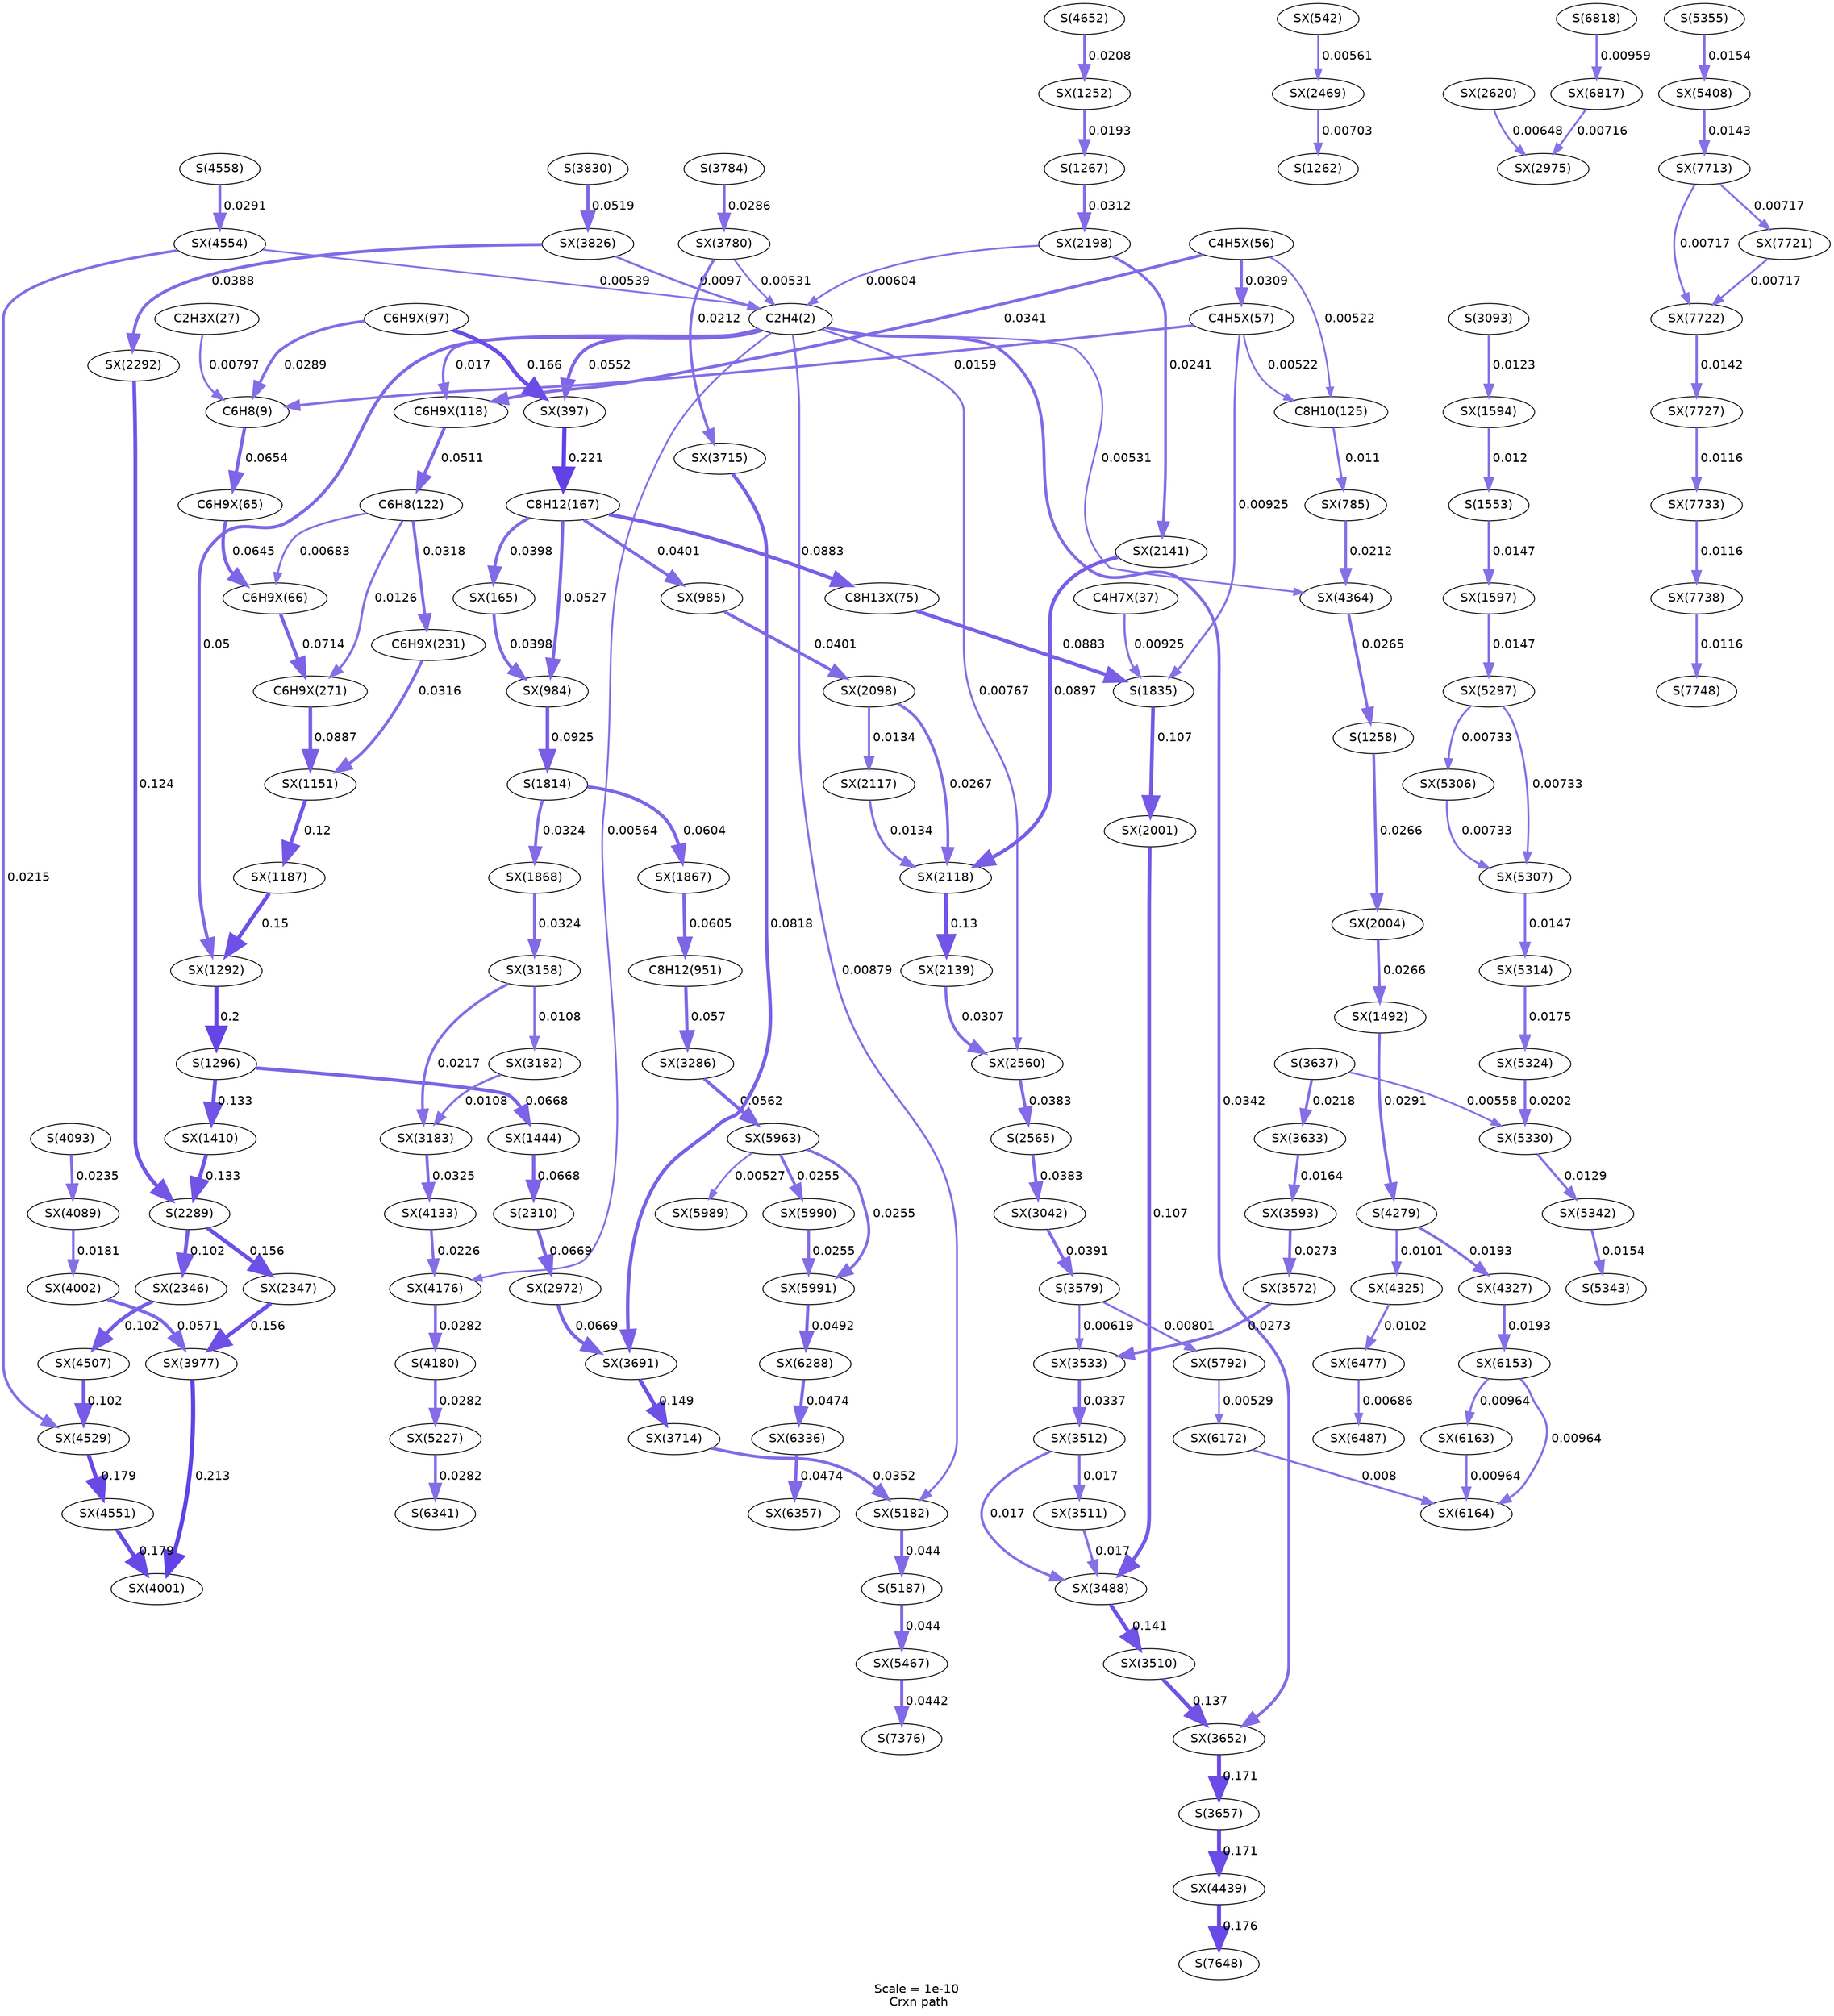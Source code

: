 digraph reaction_paths {
center=1;
s5 -> s85[fontname="Helvetica", style="setlinewidth(2.93)", arrowsize=1.46, color="0.7, 0.517, 0.9"
, label=" 0.017"];
s5 -> s98[fontname="Helvetica", style="setlinewidth(3.81)", arrowsize=1.91, color="0.7, 0.555, 0.9"
, label=" 0.0552"];
s5 -> s124[fontname="Helvetica", style="setlinewidth(3.74)", arrowsize=1.87, color="0.7, 0.55, 0.9"
, label=" 0.05"];
s5 -> s178[fontname="Helvetica", style="setlinewidth(2.32)", arrowsize=1.16, color="0.7, 0.508, 0.9"
, label=" 0.00767"];
s164 -> s5[fontname="Helvetica", style="setlinewidth(2.14)", arrowsize=1.07, color="0.7, 0.506, 0.9"
, label=" 0.00604"];
s221 -> s5[fontname="Helvetica", style="setlinewidth(2.5)", arrowsize=1.25, color="0.7, 0.51, 0.9"
, label=" 0.0097"];
s218 -> s5[fontname="Helvetica", style="setlinewidth(2.04)", arrowsize=1.02, color="0.7, 0.505, 0.9"
, label=" 0.00531"];
s5 -> s242[fontname="Helvetica", style="setlinewidth(2.05)", arrowsize=1.02, color="0.7, 0.505, 0.9"
, label=" 0.00531"];
s5 -> s211[fontname="Helvetica", style="setlinewidth(3.45)", arrowsize=1.73, color="0.7, 0.534, 0.9"
, label=" 0.0342"];
s5 -> s233[fontname="Helvetica", style="setlinewidth(2.09)", arrowsize=1.05, color="0.7, 0.506, 0.9"
, label=" 0.00564"];
s247 -> s5[fontname="Helvetica", style="setlinewidth(2.06)", arrowsize=1.03, color="0.7, 0.505, 0.9"
, label=" 0.00539"];
s5 -> s250[fontname="Helvetica", style="setlinewidth(2.43)", arrowsize=1.21, color="0.7, 0.509, 0.9"
, label=" 0.00879"];
s66 -> s9[fontname="Helvetica", style="setlinewidth(2.35)", arrowsize=1.18, color="0.7, 0.508, 0.9"
, label=" 0.00797"];
s78 -> s9[fontname="Helvetica", style="setlinewidth(2.88)", arrowsize=1.44, color="0.7, 0.516, 0.9"
, label=" 0.0159"];
s77 -> s78[fontname="Helvetica", style="setlinewidth(3.37)", arrowsize=1.69, color="0.7, 0.531, 0.9"
, label=" 0.0309"];
s78 -> s11[fontname="Helvetica", style="setlinewidth(2.03)", arrowsize=1.02, color="0.7, 0.505, 0.9"
, label=" 0.00522"];
s78 -> s28[fontname="Helvetica", style="setlinewidth(2.46)", arrowsize=1.23, color="0.7, 0.509, 0.9"
, label=" 0.00925"];
s9 -> s79[fontname="Helvetica", style="setlinewidth(3.94)", arrowsize=1.97, color="0.7, 0.565, 0.9"
, label=" 0.0654"];
s84 -> s9[fontname="Helvetica", style="setlinewidth(3.32)", arrowsize=1.66, color="0.7, 0.529, 0.9"
, label=" 0.0289"];
s77 -> s85[fontname="Helvetica", style="setlinewidth(3.45)", arrowsize=1.72, color="0.7, 0.534, 0.9"
, label=" 0.0341"];
s77 -> s11[fontname="Helvetica", style="setlinewidth(2.03)", arrowsize=1.02, color="0.7, 0.505, 0.9"
, label=" 0.00522"];
s85 -> s10[fontname="Helvetica", style="setlinewidth(3.75)", arrowsize=1.88, color="0.7, 0.551, 0.9"
, label=" 0.0511"];
s10 -> s94[fontname="Helvetica", style="setlinewidth(3.4)", arrowsize=1.7, color="0.7, 0.532, 0.9"
, label=" 0.0318"];
s10 -> s95[fontname="Helvetica", style="setlinewidth(2.7)", arrowsize=1.35, color="0.7, 0.513, 0.9"
, label=" 0.0126"];
s10 -> s80[fontname="Helvetica", style="setlinewidth(2.24)", arrowsize=1.12, color="0.7, 0.507, 0.9"
, label=" 0.00683"];
s79 -> s80[fontname="Helvetica", style="setlinewidth(3.93)", arrowsize=1.97, color="0.7, 0.565, 0.9"
, label=" 0.0645"];
s84 -> s98[fontname="Helvetica", style="setlinewidth(4.64)", arrowsize=2.32, color="0.7, 0.666, 0.9"
, label=" 0.166"];
s11 -> s108[fontname="Helvetica", style="setlinewidth(2.59)", arrowsize=1.3, color="0.7, 0.511, 0.9"
, label=" 0.011"];
s98 -> s14[fontname="Helvetica", style="setlinewidth(4.86)", arrowsize=2.43, color="0.7, 0.721, 0.9"
, label=" 0.221"];
s14 -> s91[fontname="Helvetica", style="setlinewidth(3.57)", arrowsize=1.78, color="0.7, 0.54, 0.9"
, label=" 0.0398"];
s14 -> s112[fontname="Helvetica", style="setlinewidth(3.78)", arrowsize=1.89, color="0.7, 0.553, 0.9"
, label=" 0.0527"];
s14 -> s82[fontname="Helvetica", style="setlinewidth(4.17)", arrowsize=2.08, color="0.7, 0.588, 0.9"
, label=" 0.0883"];
s14 -> s113[fontname="Helvetica", style="setlinewidth(3.57)", arrowsize=1.79, color="0.7, 0.54, 0.9"
, label=" 0.0401"];
s94 -> s117[fontname="Helvetica", style="setlinewidth(3.39)", arrowsize=1.7, color="0.7, 0.532, 0.9"
, label=" 0.0316"];
s95 -> s117[fontname="Helvetica", style="setlinewidth(4.17)", arrowsize=2.09, color="0.7, 0.589, 0.9"
, label=" 0.0887"];
s117 -> s120[fontname="Helvetica", style="setlinewidth(4.4)", arrowsize=2.2, color="0.7, 0.62, 0.9"
, label=" 0.12"];
s80 -> s95[fontname="Helvetica", style="setlinewidth(4.01)", arrowsize=2, color="0.7, 0.571, 0.9"
, label=" 0.0714"];
s120 -> s124[fontname="Helvetica", style="setlinewidth(4.57)", arrowsize=2.28, color="0.7, 0.65, 0.9"
, label=" 0.15"];
s124 -> s24[fontname="Helvetica", style="setlinewidth(4.78)", arrowsize=2.39, color="0.7, 0.7, 0.9"
, label=" 0.2"];
s24 -> s125[fontname="Helvetica", style="setlinewidth(4.48)", arrowsize=2.24, color="0.7, 0.633, 0.9"
, label=" 0.133"];
s24 -> s126[fontname="Helvetica", style="setlinewidth(3.96)", arrowsize=1.98, color="0.7, 0.567, 0.9"
, label=" 0.0668"];
s25 -> s137[fontname="Helvetica", style="setlinewidth(2.81)", arrowsize=1.41, color="0.7, 0.515, 0.9"
, label=" 0.0147"];
s134 -> s25[fontname="Helvetica", style="setlinewidth(2.66)", arrowsize=1.33, color="0.7, 0.512, 0.9"
, label=" 0.012"];
s91 -> s112[fontname="Helvetica", style="setlinewidth(3.57)", arrowsize=1.78, color="0.7, 0.54, 0.9"
, label=" 0.0398"];
s112 -> s27[fontname="Helvetica", style="setlinewidth(4.2)", arrowsize=2.1, color="0.7, 0.593, 0.9"
, label=" 0.0925"];
s27 -> s146[fontname="Helvetica", style="setlinewidth(3.41)", arrowsize=1.71, color="0.7, 0.532, 0.9"
, label=" 0.0324"];
s27 -> s145[fontname="Helvetica", style="setlinewidth(3.88)", arrowsize=1.94, color="0.7, 0.56, 0.9"
, label=" 0.0604"];
s82 -> s28[fontname="Helvetica", style="setlinewidth(4.17)", arrowsize=2.08, color="0.7, 0.588, 0.9"
, label=" 0.0883"];
s28 -> s152[fontname="Helvetica", style="setlinewidth(4.32)", arrowsize=2.16, color="0.7, 0.607, 0.9"
, label=" 0.107"];
s74 -> s28[fontname="Helvetica", style="setlinewidth(2.46)", arrowsize=1.23, color="0.7, 0.509, 0.9"
, label=" 0.00925"];
s113 -> s156[fontname="Helvetica", style="setlinewidth(3.57)", arrowsize=1.79, color="0.7, 0.54, 0.9"
, label=" 0.0401"];
s156 -> s159[fontname="Helvetica", style="setlinewidth(3.27)", arrowsize=1.63, color="0.7, 0.527, 0.9"
, label=" 0.0267"];
s156 -> s158[fontname="Helvetica", style="setlinewidth(2.74)", arrowsize=1.37, color="0.7, 0.513, 0.9"
, label=" 0.0134"];
s158 -> s159[fontname="Helvetica", style="setlinewidth(2.74)", arrowsize=1.37, color="0.7, 0.513, 0.9"
, label=" 0.0134"];
s162 -> s159[fontname="Helvetica", style="setlinewidth(4.18)", arrowsize=2.09, color="0.7, 0.59, 0.9"
, label=" 0.0897"];
s159 -> s160[fontname="Helvetica", style="setlinewidth(4.46)", arrowsize=2.23, color="0.7, 0.63, 0.9"
, label=" 0.13"];
s164 -> s162[fontname="Helvetica", style="setlinewidth(3.19)", arrowsize=1.59, color="0.7, 0.524, 0.9"
, label=" 0.0241"];
s125 -> s30[fontname="Helvetica", style="setlinewidth(4.48)", arrowsize=2.24, color="0.7, 0.633, 0.9"
, label=" 0.133"];
s165 -> s30[fontname="Helvetica", style="setlinewidth(4.42)", arrowsize=2.21, color="0.7, 0.624, 0.9"
, label=" 0.124"];
s30 -> s167[fontname="Helvetica", style="setlinewidth(4.6)", arrowsize=2.3, color="0.7, 0.656, 0.9"
, label=" 0.156"];
s30 -> s166[fontname="Helvetica", style="setlinewidth(4.27)", arrowsize=2.14, color="0.7, 0.602, 0.9"
, label=" 0.102"];
s103 -> s174[fontname="Helvetica", style="setlinewidth(2.09)", arrowsize=1.04, color="0.7, 0.506, 0.9"
, label=" 0.00561"];
s160 -> s178[fontname="Helvetica", style="setlinewidth(3.37)", arrowsize=1.68, color="0.7, 0.531, 0.9"
, label=" 0.0307"];
s174 -> s22[fontname="Helvetica", style="setlinewidth(2.26)", arrowsize=1.13, color="0.7, 0.507, 0.9"
, label=" 0.00703"];
s126 -> s31[fontname="Helvetica", style="setlinewidth(3.96)", arrowsize=1.98, color="0.7, 0.567, 0.9"
, label=" 0.0668"];
s31 -> s182[fontname="Helvetica", style="setlinewidth(3.96)", arrowsize=1.98, color="0.7, 0.567, 0.9"
, label=" 0.0669"];
s178 -> s32[fontname="Helvetica", style="setlinewidth(3.54)", arrowsize=1.77, color="0.7, 0.538, 0.9"
, label=" 0.0383"];
s32 -> s187[fontname="Helvetica", style="setlinewidth(3.54)", arrowsize=1.77, color="0.7, 0.538, 0.9"
, label=" 0.0383"];
s23 -> s164[fontname="Helvetica", style="setlinewidth(3.38)", arrowsize=1.69, color="0.7, 0.531, 0.9"
, label=" 0.0312"];
s121 -> s23[fontname="Helvetica", style="setlinewidth(3.02)", arrowsize=1.51, color="0.7, 0.519, 0.9"
, label=" 0.0193"];
s146 -> s190[fontname="Helvetica", style="setlinewidth(3.41)", arrowsize=1.7, color="0.7, 0.532, 0.9"
, label=" 0.0324"];
s190 -> s193[fontname="Helvetica", style="setlinewidth(3.11)", arrowsize=1.55, color="0.7, 0.522, 0.9"
, label=" 0.0217"];
s190 -> s192[fontname="Helvetica", style="setlinewidth(2.58)", arrowsize=1.29, color="0.7, 0.511, 0.9"
, label=" 0.0108"];
s145 -> s20[fontname="Helvetica", style="setlinewidth(3.88)", arrowsize=1.94, color="0.7, 0.561, 0.9"
, label=" 0.0605"];
s20 -> s198[fontname="Helvetica", style="setlinewidth(3.84)", arrowsize=1.92, color="0.7, 0.557, 0.9"
, label=" 0.057"];
s152 -> s202[fontname="Helvetica", style="setlinewidth(4.32)", arrowsize=2.16, color="0.7, 0.607, 0.9"
, label=" 0.107"];
s205 -> s202[fontname="Helvetica", style="setlinewidth(2.92)", arrowsize=1.46, color="0.7, 0.517, 0.9"
, label=" 0.017"];
s204 -> s202[fontname="Helvetica", style="setlinewidth(2.92)", arrowsize=1.46, color="0.7, 0.517, 0.9"
, label=" 0.017"];
s202 -> s203[fontname="Helvetica", style="setlinewidth(4.52)", arrowsize=2.26, color="0.7, 0.641, 0.9"
, label=" 0.141"];
s205 -> s204[fontname="Helvetica", style="setlinewidth(2.92)", arrowsize=1.46, color="0.7, 0.517, 0.9"
, label=" 0.017"];
s206 -> s205[fontname="Helvetica", style="setlinewidth(3.44)", arrowsize=1.72, color="0.7, 0.534, 0.9"
, label=" 0.0337"];
s208 -> s206[fontname="Helvetica", style="setlinewidth(3.28)", arrowsize=1.64, color="0.7, 0.527, 0.9"
, label=" 0.0273"];
s35 -> s206[fontname="Helvetica", style="setlinewidth(2.16)", arrowsize=1.08, color="0.7, 0.506, 0.9"
, label=" 0.00619"];
s209 -> s208[fontname="Helvetica", style="setlinewidth(3.28)", arrowsize=1.64, color="0.7, 0.527, 0.9"
, label=" 0.0273"];
s210 -> s209[fontname="Helvetica", style="setlinewidth(2.9)", arrowsize=1.45, color="0.7, 0.516, 0.9"
, label=" 0.0164"];
s203 -> s211[fontname="Helvetica", style="setlinewidth(4.5)", arrowsize=2.25, color="0.7, 0.637, 0.9"
, label=" 0.137"];
s182 -> s212[fontname="Helvetica", style="setlinewidth(3.96)", arrowsize=1.98, color="0.7, 0.567, 0.9"
, label=" 0.0669"];
s214 -> s212[fontname="Helvetica", style="setlinewidth(4.11)", arrowsize=2.06, color="0.7, 0.582, 0.9"
, label=" 0.0818"];
s212 -> s213[fontname="Helvetica", style="setlinewidth(4.56)", arrowsize=2.28, color="0.7, 0.649, 0.9"
, label=" 0.149"];
s218 -> s214[fontname="Helvetica", style="setlinewidth(3.09)", arrowsize=1.55, color="0.7, 0.521, 0.9"
, label=" 0.0212"];
s221 -> s165[fontname="Helvetica", style="setlinewidth(3.55)", arrowsize=1.77, color="0.7, 0.539, 0.9"
, label=" 0.0388"];
s40 -> s221[fontname="Helvetica", style="setlinewidth(3.77)", arrowsize=1.88, color="0.7, 0.552, 0.9"
, label=" 0.0519"];
s167 -> s223[fontname="Helvetica", style="setlinewidth(4.6)", arrowsize=2.3, color="0.7, 0.656, 0.9"
, label=" 0.156"];
s225 -> s223[fontname="Helvetica", style="setlinewidth(3.84)", arrowsize=1.92, color="0.7, 0.557, 0.9"
, label=" 0.0571"];
s223 -> s224[fontname="Helvetica", style="setlinewidth(4.83)", arrowsize=2.42, color="0.7, 0.713, 0.9"
, label=" 0.213"];
s230 -> s225[fontname="Helvetica", style="setlinewidth(2.97)", arrowsize=1.49, color="0.7, 0.518, 0.9"
, label=" 0.0181"];
s192 -> s193[fontname="Helvetica", style="setlinewidth(2.58)", arrowsize=1.29, color="0.7, 0.511, 0.9"
, label=" 0.0108"];
s193 -> s231[fontname="Helvetica", style="setlinewidth(3.41)", arrowsize=1.71, color="0.7, 0.532, 0.9"
, label=" 0.0325"];
s231 -> s233[fontname="Helvetica", style="setlinewidth(3.14)", arrowsize=1.57, color="0.7, 0.523, 0.9"
, label=" 0.0226"];
s41 -> s230[fontname="Helvetica", style="setlinewidth(3.17)", arrowsize=1.58, color="0.7, 0.523, 0.9"
, label=" 0.0235"];
s39 -> s218[fontname="Helvetica", style="setlinewidth(3.32)", arrowsize=1.66, color="0.7, 0.529, 0.9"
, label=" 0.0286"];
s128 -> s43[fontname="Helvetica", style="setlinewidth(3.33)", arrowsize=1.66, color="0.7, 0.529, 0.9"
, label=" 0.0291"];
s155 -> s128[fontname="Helvetica", style="setlinewidth(3.26)", arrowsize=1.63, color="0.7, 0.527, 0.9"
, label=" 0.0266"];
s43 -> s239[fontname="Helvetica", style="setlinewidth(3.02)", arrowsize=1.51, color="0.7, 0.519, 0.9"
, label=" 0.0193"];
s43 -> s237[fontname="Helvetica", style="setlinewidth(2.53)", arrowsize=1.26, color="0.7, 0.51, 0.9"
, label=" 0.0101"];
s108 -> s242[fontname="Helvetica", style="setlinewidth(3.09)", arrowsize=1.55, color="0.7, 0.521, 0.9"
, label=" 0.0212"];
s242 -> s21[fontname="Helvetica", style="setlinewidth(3.26)", arrowsize=1.63, color="0.7, 0.527, 0.9"
, label=" 0.0265"];
s21 -> s155[fontname="Helvetica", style="setlinewidth(3.26)", arrowsize=1.63, color="0.7, 0.527, 0.9"
, label=" 0.0266"];
s211 -> s38[fontname="Helvetica", style="setlinewidth(4.67)", arrowsize=2.33, color="0.7, 0.671, 0.9"
, label=" 0.171"];
s38 -> s243[fontname="Helvetica", style="setlinewidth(4.67)", arrowsize=2.33, color="0.7, 0.671, 0.9"
, label=" 0.171"];
s166 -> s244[fontname="Helvetica", style="setlinewidth(4.27)", arrowsize=2.14, color="0.7, 0.602, 0.9"
, label=" 0.102"];
s244 -> s245[fontname="Helvetica", style="setlinewidth(4.27)", arrowsize=2.14, color="0.7, 0.602, 0.9"
, label=" 0.102"];
s245 -> s246[fontname="Helvetica", style="setlinewidth(4.7)", arrowsize=2.35, color="0.7, 0.679, 0.9"
, label=" 0.179"];
s247 -> s245[fontname="Helvetica", style="setlinewidth(3.1)", arrowsize=1.55, color="0.7, 0.522, 0.9"
, label=" 0.0215"];
s246 -> s224[fontname="Helvetica", style="setlinewidth(4.7)", arrowsize=2.35, color="0.7, 0.679, 0.9"
, label=" 0.179"];
s213 -> s250[fontname="Helvetica", style="setlinewidth(3.47)", arrowsize=1.74, color="0.7, 0.535, 0.9"
, label=" 0.0352"];
s233 -> s42[fontname="Helvetica", style="setlinewidth(3.31)", arrowsize=1.65, color="0.7, 0.528, 0.9"
, label=" 0.0282"];
s42 -> s251[fontname="Helvetica", style="setlinewidth(3.31)", arrowsize=1.65, color="0.7, 0.528, 0.9"
, label=" 0.0282"];
s137 -> s253[fontname="Helvetica", style="setlinewidth(2.81)", arrowsize=1.41, color="0.7, 0.515, 0.9"
, label=" 0.0147"];
s253 -> s255[fontname="Helvetica", style="setlinewidth(2.29)", arrowsize=1.14, color="0.7, 0.507, 0.9"
, label=" 0.00733"];
s253 -> s254[fontname="Helvetica", style="setlinewidth(2.29)", arrowsize=1.14, color="0.7, 0.507, 0.9"
, label=" 0.00733"];
s254 -> s255[fontname="Helvetica", style="setlinewidth(2.29)", arrowsize=1.14, color="0.7, 0.507, 0.9"
, label=" 0.00733"];
s255 -> s256[fontname="Helvetica", style="setlinewidth(2.81)", arrowsize=1.41, color="0.7, 0.515, 0.9"
, label=" 0.0147"];
s256 -> s258[fontname="Helvetica", style="setlinewidth(2.94)", arrowsize=1.47, color="0.7, 0.517, 0.9"
, label=" 0.0175"];
s258 -> s259[fontname="Helvetica", style="setlinewidth(3.06)", arrowsize=1.53, color="0.7, 0.52, 0.9"
, label=" 0.0202"];
s259 -> s261[fontname="Helvetica", style="setlinewidth(2.71)", arrowsize=1.36, color="0.7, 0.513, 0.9"
, label=" 0.0129"];
s36 -> s259[fontname="Helvetica", style="setlinewidth(2.08)", arrowsize=1.04, color="0.7, 0.506, 0.9"
, label=" 0.00558"];
s261 -> s48[fontname="Helvetica", style="setlinewidth(2.85)", arrowsize=1.43, color="0.7, 0.515, 0.9"
, label=" 0.0154"];
s44 -> s247[fontname="Helvetica", style="setlinewidth(3.33)", arrowsize=1.66, color="0.7, 0.529, 0.9"
, label=" 0.0291"];
s250 -> s47[fontname="Helvetica", style="setlinewidth(3.64)", arrowsize=1.82, color="0.7, 0.544, 0.9"
, label=" 0.044"];
s47 -> s265[fontname="Helvetica", style="setlinewidth(3.64)", arrowsize=1.82, color="0.7, 0.544, 0.9"
, label=" 0.044"];
s187 -> s35[fontname="Helvetica", style="setlinewidth(3.55)", arrowsize=1.78, color="0.7, 0.539, 0.9"
, label=" 0.0391"];
s35 -> s266[fontname="Helvetica", style="setlinewidth(2.36)", arrowsize=1.18, color="0.7, 0.508, 0.9"
, label=" 0.00801"];
s36 -> s210[fontname="Helvetica", style="setlinewidth(3.11)", arrowsize=1.56, color="0.7, 0.522, 0.9"
, label=" 0.0218"];
s198 -> s268[fontname="Helvetica", style="setlinewidth(3.83)", arrowsize=1.91, color="0.7, 0.556, 0.9"
, label=" 0.0562"];
s268 -> s271[fontname="Helvetica", style="setlinewidth(3.23)", arrowsize=1.61, color="0.7, 0.525, 0.9"
, label=" 0.0255"];
s268 -> s270[fontname="Helvetica", style="setlinewidth(3.23)", arrowsize=1.61, color="0.7, 0.525, 0.9"
, label=" 0.0255"];
s268 -> s269[fontname="Helvetica", style="setlinewidth(2.04)", arrowsize=1.02, color="0.7, 0.505, 0.9"
, label=" 0.00527"];
s239 -> s274[fontname="Helvetica", style="setlinewidth(3.02)", arrowsize=1.51, color="0.7, 0.519, 0.9"
, label=" 0.0193"];
s274 -> s276[fontname="Helvetica", style="setlinewidth(2.5)", arrowsize=1.25, color="0.7, 0.51, 0.9"
, label=" 0.00964"];
s274 -> s275[fontname="Helvetica", style="setlinewidth(2.5)", arrowsize=1.25, color="0.7, 0.51, 0.9"
, label=" 0.00964"];
s277 -> s276[fontname="Helvetica", style="setlinewidth(2.35)", arrowsize=1.18, color="0.7, 0.508, 0.9"
, label=" 0.008"];
s275 -> s276[fontname="Helvetica", style="setlinewidth(2.5)", arrowsize=1.25, color="0.7, 0.51, 0.9"
, label=" 0.00964"];
s266 -> s277[fontname="Helvetica", style="setlinewidth(2.04)", arrowsize=1.02, color="0.7, 0.505, 0.9"
, label=" 0.00529"];
s270 -> s271[fontname="Helvetica", style="setlinewidth(3.23)", arrowsize=1.61, color="0.7, 0.525, 0.9"
, label=" 0.0255"];
s271 -> s282[fontname="Helvetica", style="setlinewidth(3.73)", arrowsize=1.86, color="0.7, 0.549, 0.9"
, label=" 0.0492"];
s282 -> s284[fontname="Helvetica", style="setlinewidth(3.7)", arrowsize=1.85, color="0.7, 0.547, 0.9"
, label=" 0.0474"];
s284 -> s285[fontname="Helvetica", style="setlinewidth(3.7)", arrowsize=1.85, color="0.7, 0.547, 0.9"
, label=" 0.0474"];
s237 -> s288[fontname="Helvetica", style="setlinewidth(2.54)", arrowsize=1.27, color="0.7, 0.51, 0.9"
, label=" 0.0102"];
s288 -> s289[fontname="Helvetica", style="setlinewidth(2.24)", arrowsize=1.12, color="0.7, 0.507, 0.9"
, label=" 0.00686"];
s34 -> s134[fontname="Helvetica", style="setlinewidth(2.68)", arrowsize=1.34, color="0.7, 0.512, 0.9"
, label=" 0.0123"];
s45 -> s121[fontname="Helvetica", style="setlinewidth(3.08)", arrowsize=1.54, color="0.7, 0.521, 0.9"
, label=" 0.0208"];
s180 -> s185[fontname="Helvetica", style="setlinewidth(2.2)", arrowsize=1.1, color="0.7, 0.506, 0.9"
, label=" 0.00648"];
s296 -> s185[fontname="Helvetica", style="setlinewidth(2.27)", arrowsize=1.14, color="0.7, 0.507, 0.9"
, label=" 0.00716"];
s54 -> s296[fontname="Helvetica", style="setlinewidth(2.49)", arrowsize=1.25, color="0.7, 0.51, 0.9"
, label=" 0.00959"];
s251 -> s53[fontname="Helvetica", style="setlinewidth(3.31)", arrowsize=1.65, color="0.7, 0.528, 0.9"
, label=" 0.0282"];
s265 -> s58[fontname="Helvetica", style="setlinewidth(3.65)", arrowsize=1.82, color="0.7, 0.544, 0.9"
, label=" 0.0442"];
s243 -> s61[fontname="Helvetica", style="setlinewidth(4.69)", arrowsize=2.34, color="0.7, 0.676, 0.9"
, label=" 0.176"];
s49 -> s262[fontname="Helvetica", style="setlinewidth(2.85)", arrowsize=1.42, color="0.7, 0.515, 0.9"
, label=" 0.0154"];
s262 -> s307[fontname="Helvetica", style="setlinewidth(2.8)", arrowsize=1.4, color="0.7, 0.514, 0.9"
, label=" 0.0143"];
s307 -> s309[fontname="Helvetica", style="setlinewidth(2.27)", arrowsize=1.14, color="0.7, 0.507, 0.9"
, label=" 0.00717"];
s307 -> s308[fontname="Helvetica", style="setlinewidth(2.27)", arrowsize=1.14, color="0.7, 0.507, 0.9"
, label=" 0.00717"];
s308 -> s309[fontname="Helvetica", style="setlinewidth(2.27)", arrowsize=1.14, color="0.7, 0.507, 0.9"
, label=" 0.00717"];
s309 -> s310[fontname="Helvetica", style="setlinewidth(2.79)", arrowsize=1.39, color="0.7, 0.514, 0.9"
, label=" 0.0142"];
s310 -> s312[fontname="Helvetica", style="setlinewidth(2.63)", arrowsize=1.32, color="0.7, 0.512, 0.9"
, label=" 0.0116"];
s312 -> s313[fontname="Helvetica", style="setlinewidth(2.63)", arrowsize=1.32, color="0.7, 0.512, 0.9"
, label=" 0.0116"];
s313 -> s62[fontname="Helvetica", style="setlinewidth(2.64)", arrowsize=1.32, color="0.7, 0.512, 0.9"
, label=" 0.0116"];
s5 [ fontname="Helvetica", label="C2H4(2)"];
s9 [ fontname="Helvetica", label="C6H8(9)"];
s10 [ fontname="Helvetica", label="C6H8(122)"];
s11 [ fontname="Helvetica", label="C8H10(125)"];
s14 [ fontname="Helvetica", label="C8H12(167)"];
s20 [ fontname="Helvetica", label="C8H12(951)"];
s21 [ fontname="Helvetica", label="S(1258)"];
s22 [ fontname="Helvetica", label="S(1262)"];
s23 [ fontname="Helvetica", label="S(1267)"];
s24 [ fontname="Helvetica", label="S(1296)"];
s25 [ fontname="Helvetica", label="S(1553)"];
s27 [ fontname="Helvetica", label="S(1814)"];
s28 [ fontname="Helvetica", label="S(1835)"];
s30 [ fontname="Helvetica", label="S(2289)"];
s31 [ fontname="Helvetica", label="S(2310)"];
s32 [ fontname="Helvetica", label="S(2565)"];
s34 [ fontname="Helvetica", label="S(3093)"];
s35 [ fontname="Helvetica", label="S(3579)"];
s36 [ fontname="Helvetica", label="S(3637)"];
s38 [ fontname="Helvetica", label="S(3657)"];
s39 [ fontname="Helvetica", label="S(3784)"];
s40 [ fontname="Helvetica", label="S(3830)"];
s41 [ fontname="Helvetica", label="S(4093)"];
s42 [ fontname="Helvetica", label="S(4180)"];
s43 [ fontname="Helvetica", label="S(4279)"];
s44 [ fontname="Helvetica", label="S(4558)"];
s45 [ fontname="Helvetica", label="S(4652)"];
s47 [ fontname="Helvetica", label="S(5187)"];
s48 [ fontname="Helvetica", label="S(5343)"];
s49 [ fontname="Helvetica", label="S(5355)"];
s53 [ fontname="Helvetica", label="S(6341)"];
s54 [ fontname="Helvetica", label="S(6818)"];
s58 [ fontname="Helvetica", label="S(7376)"];
s61 [ fontname="Helvetica", label="S(7648)"];
s62 [ fontname="Helvetica", label="S(7748)"];
s66 [ fontname="Helvetica", label="C2H3X(27)"];
s74 [ fontname="Helvetica", label="C4H7X(37)"];
s77 [ fontname="Helvetica", label="C4H5X(56)"];
s78 [ fontname="Helvetica", label="C4H5X(57)"];
s79 [ fontname="Helvetica", label="C6H9X(65)"];
s80 [ fontname="Helvetica", label="C6H9X(66)"];
s82 [ fontname="Helvetica", label="C8H13X(75)"];
s84 [ fontname="Helvetica", label="C6H9X(97)"];
s85 [ fontname="Helvetica", label="C6H9X(118)"];
s91 [ fontname="Helvetica", label="SX(165)"];
s94 [ fontname="Helvetica", label="C6H9X(231)"];
s95 [ fontname="Helvetica", label="C6H9X(271)"];
s98 [ fontname="Helvetica", label="SX(397)"];
s103 [ fontname="Helvetica", label="SX(542)"];
s108 [ fontname="Helvetica", label="SX(785)"];
s112 [ fontname="Helvetica", label="SX(984)"];
s113 [ fontname="Helvetica", label="SX(985)"];
s117 [ fontname="Helvetica", label="SX(1151)"];
s120 [ fontname="Helvetica", label="SX(1187)"];
s121 [ fontname="Helvetica", label="SX(1252)"];
s124 [ fontname="Helvetica", label="SX(1292)"];
s125 [ fontname="Helvetica", label="SX(1410)"];
s126 [ fontname="Helvetica", label="SX(1444)"];
s128 [ fontname="Helvetica", label="SX(1492)"];
s134 [ fontname="Helvetica", label="SX(1594)"];
s137 [ fontname="Helvetica", label="SX(1597)"];
s145 [ fontname="Helvetica", label="SX(1867)"];
s146 [ fontname="Helvetica", label="SX(1868)"];
s152 [ fontname="Helvetica", label="SX(2001)"];
s155 [ fontname="Helvetica", label="SX(2004)"];
s156 [ fontname="Helvetica", label="SX(2098)"];
s158 [ fontname="Helvetica", label="SX(2117)"];
s159 [ fontname="Helvetica", label="SX(2118)"];
s160 [ fontname="Helvetica", label="SX(2139)"];
s162 [ fontname="Helvetica", label="SX(2141)"];
s164 [ fontname="Helvetica", label="SX(2198)"];
s165 [ fontname="Helvetica", label="SX(2292)"];
s166 [ fontname="Helvetica", label="SX(2346)"];
s167 [ fontname="Helvetica", label="SX(2347)"];
s174 [ fontname="Helvetica", label="SX(2469)"];
s178 [ fontname="Helvetica", label="SX(2560)"];
s180 [ fontname="Helvetica", label="SX(2620)"];
s182 [ fontname="Helvetica", label="SX(2972)"];
s185 [ fontname="Helvetica", label="SX(2975)"];
s187 [ fontname="Helvetica", label="SX(3042)"];
s190 [ fontname="Helvetica", label="SX(3158)"];
s192 [ fontname="Helvetica", label="SX(3182)"];
s193 [ fontname="Helvetica", label="SX(3183)"];
s198 [ fontname="Helvetica", label="SX(3286)"];
s202 [ fontname="Helvetica", label="SX(3488)"];
s203 [ fontname="Helvetica", label="SX(3510)"];
s204 [ fontname="Helvetica", label="SX(3511)"];
s205 [ fontname="Helvetica", label="SX(3512)"];
s206 [ fontname="Helvetica", label="SX(3533)"];
s208 [ fontname="Helvetica", label="SX(3572)"];
s209 [ fontname="Helvetica", label="SX(3593)"];
s210 [ fontname="Helvetica", label="SX(3633)"];
s211 [ fontname="Helvetica", label="SX(3652)"];
s212 [ fontname="Helvetica", label="SX(3691)"];
s213 [ fontname="Helvetica", label="SX(3714)"];
s214 [ fontname="Helvetica", label="SX(3715)"];
s218 [ fontname="Helvetica", label="SX(3780)"];
s221 [ fontname="Helvetica", label="SX(3826)"];
s223 [ fontname="Helvetica", label="SX(3977)"];
s224 [ fontname="Helvetica", label="SX(4001)"];
s225 [ fontname="Helvetica", label="SX(4002)"];
s230 [ fontname="Helvetica", label="SX(4089)"];
s231 [ fontname="Helvetica", label="SX(4133)"];
s233 [ fontname="Helvetica", label="SX(4176)"];
s237 [ fontname="Helvetica", label="SX(4325)"];
s239 [ fontname="Helvetica", label="SX(4327)"];
s242 [ fontname="Helvetica", label="SX(4364)"];
s243 [ fontname="Helvetica", label="SX(4439)"];
s244 [ fontname="Helvetica", label="SX(4507)"];
s245 [ fontname="Helvetica", label="SX(4529)"];
s246 [ fontname="Helvetica", label="SX(4551)"];
s247 [ fontname="Helvetica", label="SX(4554)"];
s250 [ fontname="Helvetica", label="SX(5182)"];
s251 [ fontname="Helvetica", label="SX(5227)"];
s253 [ fontname="Helvetica", label="SX(5297)"];
s254 [ fontname="Helvetica", label="SX(5306)"];
s255 [ fontname="Helvetica", label="SX(5307)"];
s256 [ fontname="Helvetica", label="SX(5314)"];
s258 [ fontname="Helvetica", label="SX(5324)"];
s259 [ fontname="Helvetica", label="SX(5330)"];
s261 [ fontname="Helvetica", label="SX(5342)"];
s262 [ fontname="Helvetica", label="SX(5408)"];
s265 [ fontname="Helvetica", label="SX(5467)"];
s266 [ fontname="Helvetica", label="SX(5792)"];
s268 [ fontname="Helvetica", label="SX(5963)"];
s269 [ fontname="Helvetica", label="SX(5989)"];
s270 [ fontname="Helvetica", label="SX(5990)"];
s271 [ fontname="Helvetica", label="SX(5991)"];
s274 [ fontname="Helvetica", label="SX(6153)"];
s275 [ fontname="Helvetica", label="SX(6163)"];
s276 [ fontname="Helvetica", label="SX(6164)"];
s277 [ fontname="Helvetica", label="SX(6172)"];
s282 [ fontname="Helvetica", label="SX(6288)"];
s284 [ fontname="Helvetica", label="SX(6336)"];
s285 [ fontname="Helvetica", label="SX(6357)"];
s288 [ fontname="Helvetica", label="SX(6477)"];
s289 [ fontname="Helvetica", label="SX(6487)"];
s296 [ fontname="Helvetica", label="SX(6817)"];
s307 [ fontname="Helvetica", label="SX(7713)"];
s308 [ fontname="Helvetica", label="SX(7721)"];
s309 [ fontname="Helvetica", label="SX(7722)"];
s310 [ fontname="Helvetica", label="SX(7727)"];
s312 [ fontname="Helvetica", label="SX(7733)"];
s313 [ fontname="Helvetica", label="SX(7738)"];
 label = "Scale = 1e-10\l Crxn path";
 fontname = "Helvetica";
}
